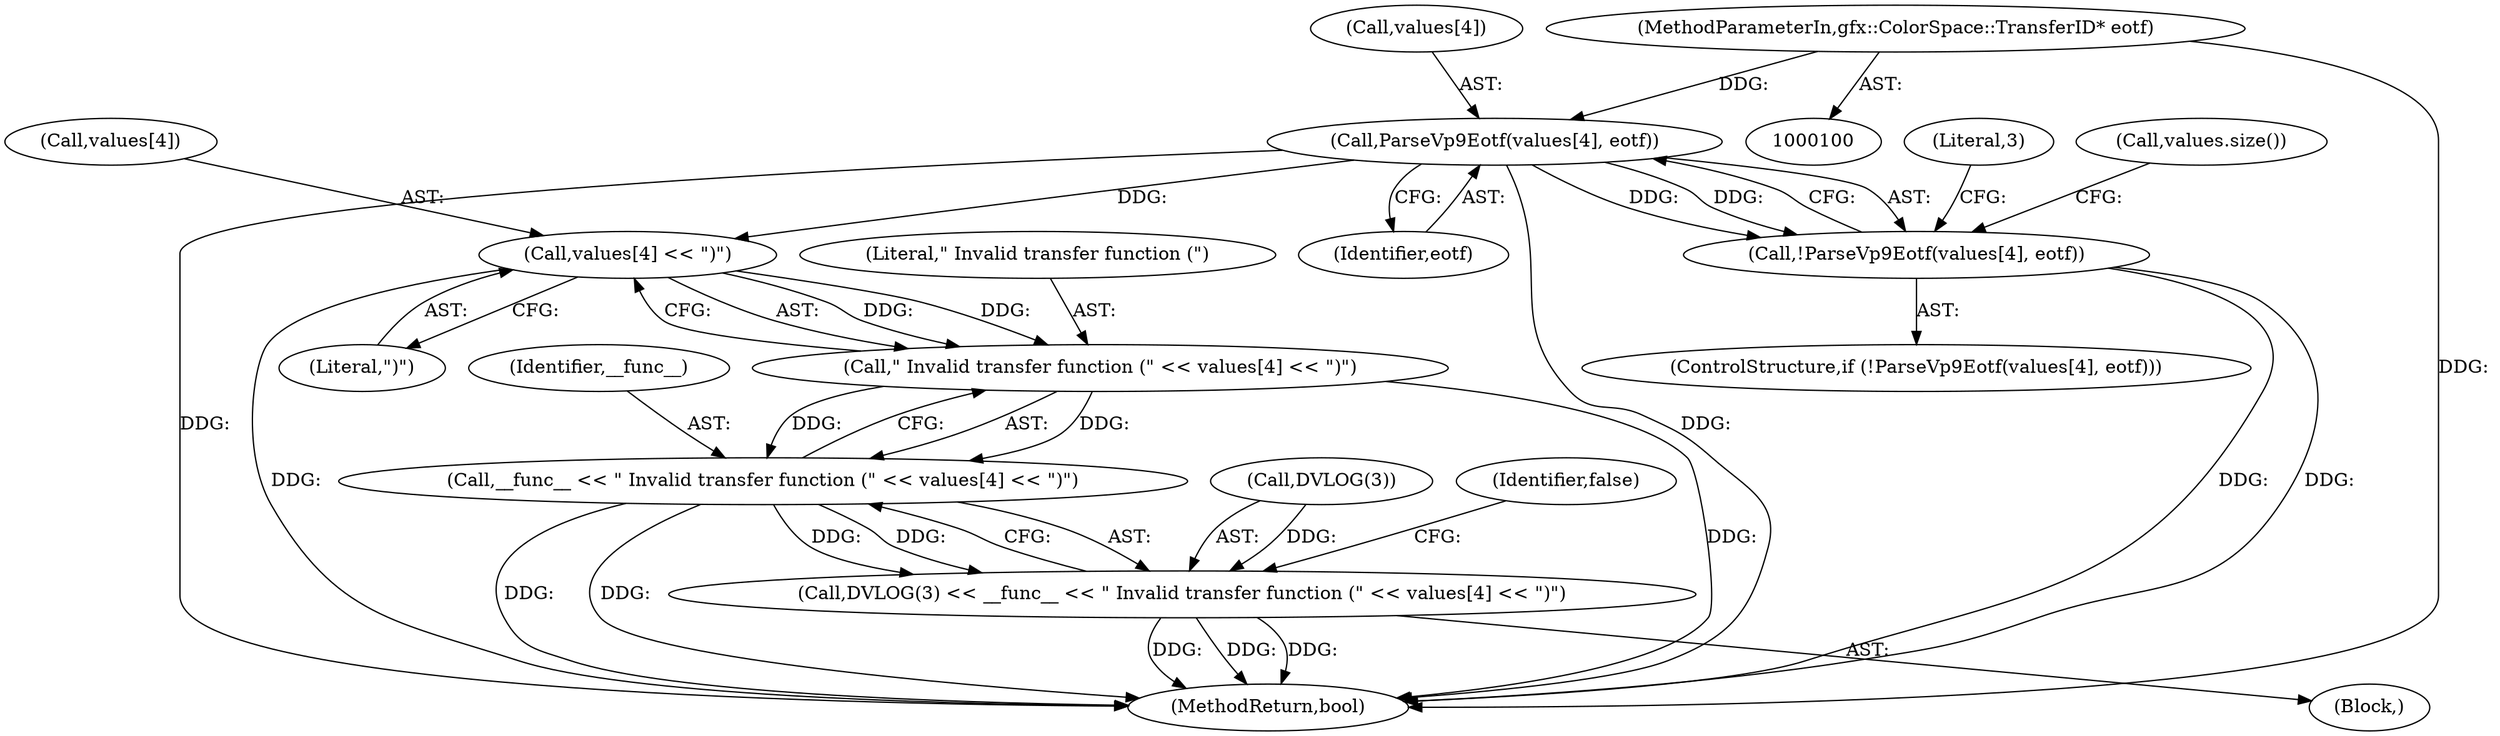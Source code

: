 digraph "0_Chrome_2fb4f2c9c461551d43fdfa28ef4c960da81a47dd_6@pointer" {
"1000383" [label="(Call,ParseVp9Eotf(values[4], eotf))"];
"1000104" [label="(MethodParameterIn,gfx::ColorSpace::TransferID* eotf)"];
"1000382" [label="(Call,!ParseVp9Eotf(values[4], eotf))"];
"1000396" [label="(Call,values[4] << \")\")"];
"1000394" [label="(Call,\" Invalid transfer function (\" << values[4] << \")\")"];
"1000392" [label="(Call,__func__ << \" Invalid transfer function (\" << values[4] << \")\")"];
"1000389" [label="(Call,DVLOG(3) << __func__ << \" Invalid transfer function (\" << values[4] << \")\")"];
"1000389" [label="(Call,DVLOG(3) << __func__ << \" Invalid transfer function (\" << values[4] << \")\")"];
"1000394" [label="(Call,\" Invalid transfer function (\" << values[4] << \")\")"];
"1000500" [label="(MethodReturn,bool)"];
"1000387" [label="(Identifier,eotf)"];
"1000400" [label="(Literal,\")\")"];
"1000383" [label="(Call,ParseVp9Eotf(values[4], eotf))"];
"1000396" [label="(Call,values[4] << \")\")"];
"1000393" [label="(Identifier,__func__)"];
"1000392" [label="(Call,__func__ << \" Invalid transfer function (\" << values[4] << \")\")"];
"1000388" [label="(Block,)"];
"1000395" [label="(Literal,\" Invalid transfer function (\")"];
"1000402" [label="(Identifier,false)"];
"1000391" [label="(Literal,3)"];
"1000390" [label="(Call,DVLOG(3))"];
"1000104" [label="(MethodParameterIn,gfx::ColorSpace::TransferID* eotf)"];
"1000397" [label="(Call,values[4])"];
"1000384" [label="(Call,values[4])"];
"1000405" [label="(Call,values.size())"];
"1000381" [label="(ControlStructure,if (!ParseVp9Eotf(values[4], eotf)))"];
"1000382" [label="(Call,!ParseVp9Eotf(values[4], eotf))"];
"1000383" -> "1000382"  [label="AST: "];
"1000383" -> "1000387"  [label="CFG: "];
"1000384" -> "1000383"  [label="AST: "];
"1000387" -> "1000383"  [label="AST: "];
"1000382" -> "1000383"  [label="CFG: "];
"1000383" -> "1000500"  [label="DDG: "];
"1000383" -> "1000500"  [label="DDG: "];
"1000383" -> "1000382"  [label="DDG: "];
"1000383" -> "1000382"  [label="DDG: "];
"1000104" -> "1000383"  [label="DDG: "];
"1000383" -> "1000396"  [label="DDG: "];
"1000104" -> "1000100"  [label="AST: "];
"1000104" -> "1000500"  [label="DDG: "];
"1000382" -> "1000381"  [label="AST: "];
"1000391" -> "1000382"  [label="CFG: "];
"1000405" -> "1000382"  [label="CFG: "];
"1000382" -> "1000500"  [label="DDG: "];
"1000382" -> "1000500"  [label="DDG: "];
"1000396" -> "1000394"  [label="AST: "];
"1000396" -> "1000400"  [label="CFG: "];
"1000397" -> "1000396"  [label="AST: "];
"1000400" -> "1000396"  [label="AST: "];
"1000394" -> "1000396"  [label="CFG: "];
"1000396" -> "1000500"  [label="DDG: "];
"1000396" -> "1000394"  [label="DDG: "];
"1000396" -> "1000394"  [label="DDG: "];
"1000394" -> "1000392"  [label="AST: "];
"1000395" -> "1000394"  [label="AST: "];
"1000392" -> "1000394"  [label="CFG: "];
"1000394" -> "1000500"  [label="DDG: "];
"1000394" -> "1000392"  [label="DDG: "];
"1000394" -> "1000392"  [label="DDG: "];
"1000392" -> "1000389"  [label="AST: "];
"1000393" -> "1000392"  [label="AST: "];
"1000389" -> "1000392"  [label="CFG: "];
"1000392" -> "1000500"  [label="DDG: "];
"1000392" -> "1000500"  [label="DDG: "];
"1000392" -> "1000389"  [label="DDG: "];
"1000392" -> "1000389"  [label="DDG: "];
"1000389" -> "1000388"  [label="AST: "];
"1000390" -> "1000389"  [label="AST: "];
"1000402" -> "1000389"  [label="CFG: "];
"1000389" -> "1000500"  [label="DDG: "];
"1000389" -> "1000500"  [label="DDG: "];
"1000389" -> "1000500"  [label="DDG: "];
"1000390" -> "1000389"  [label="DDG: "];
}
